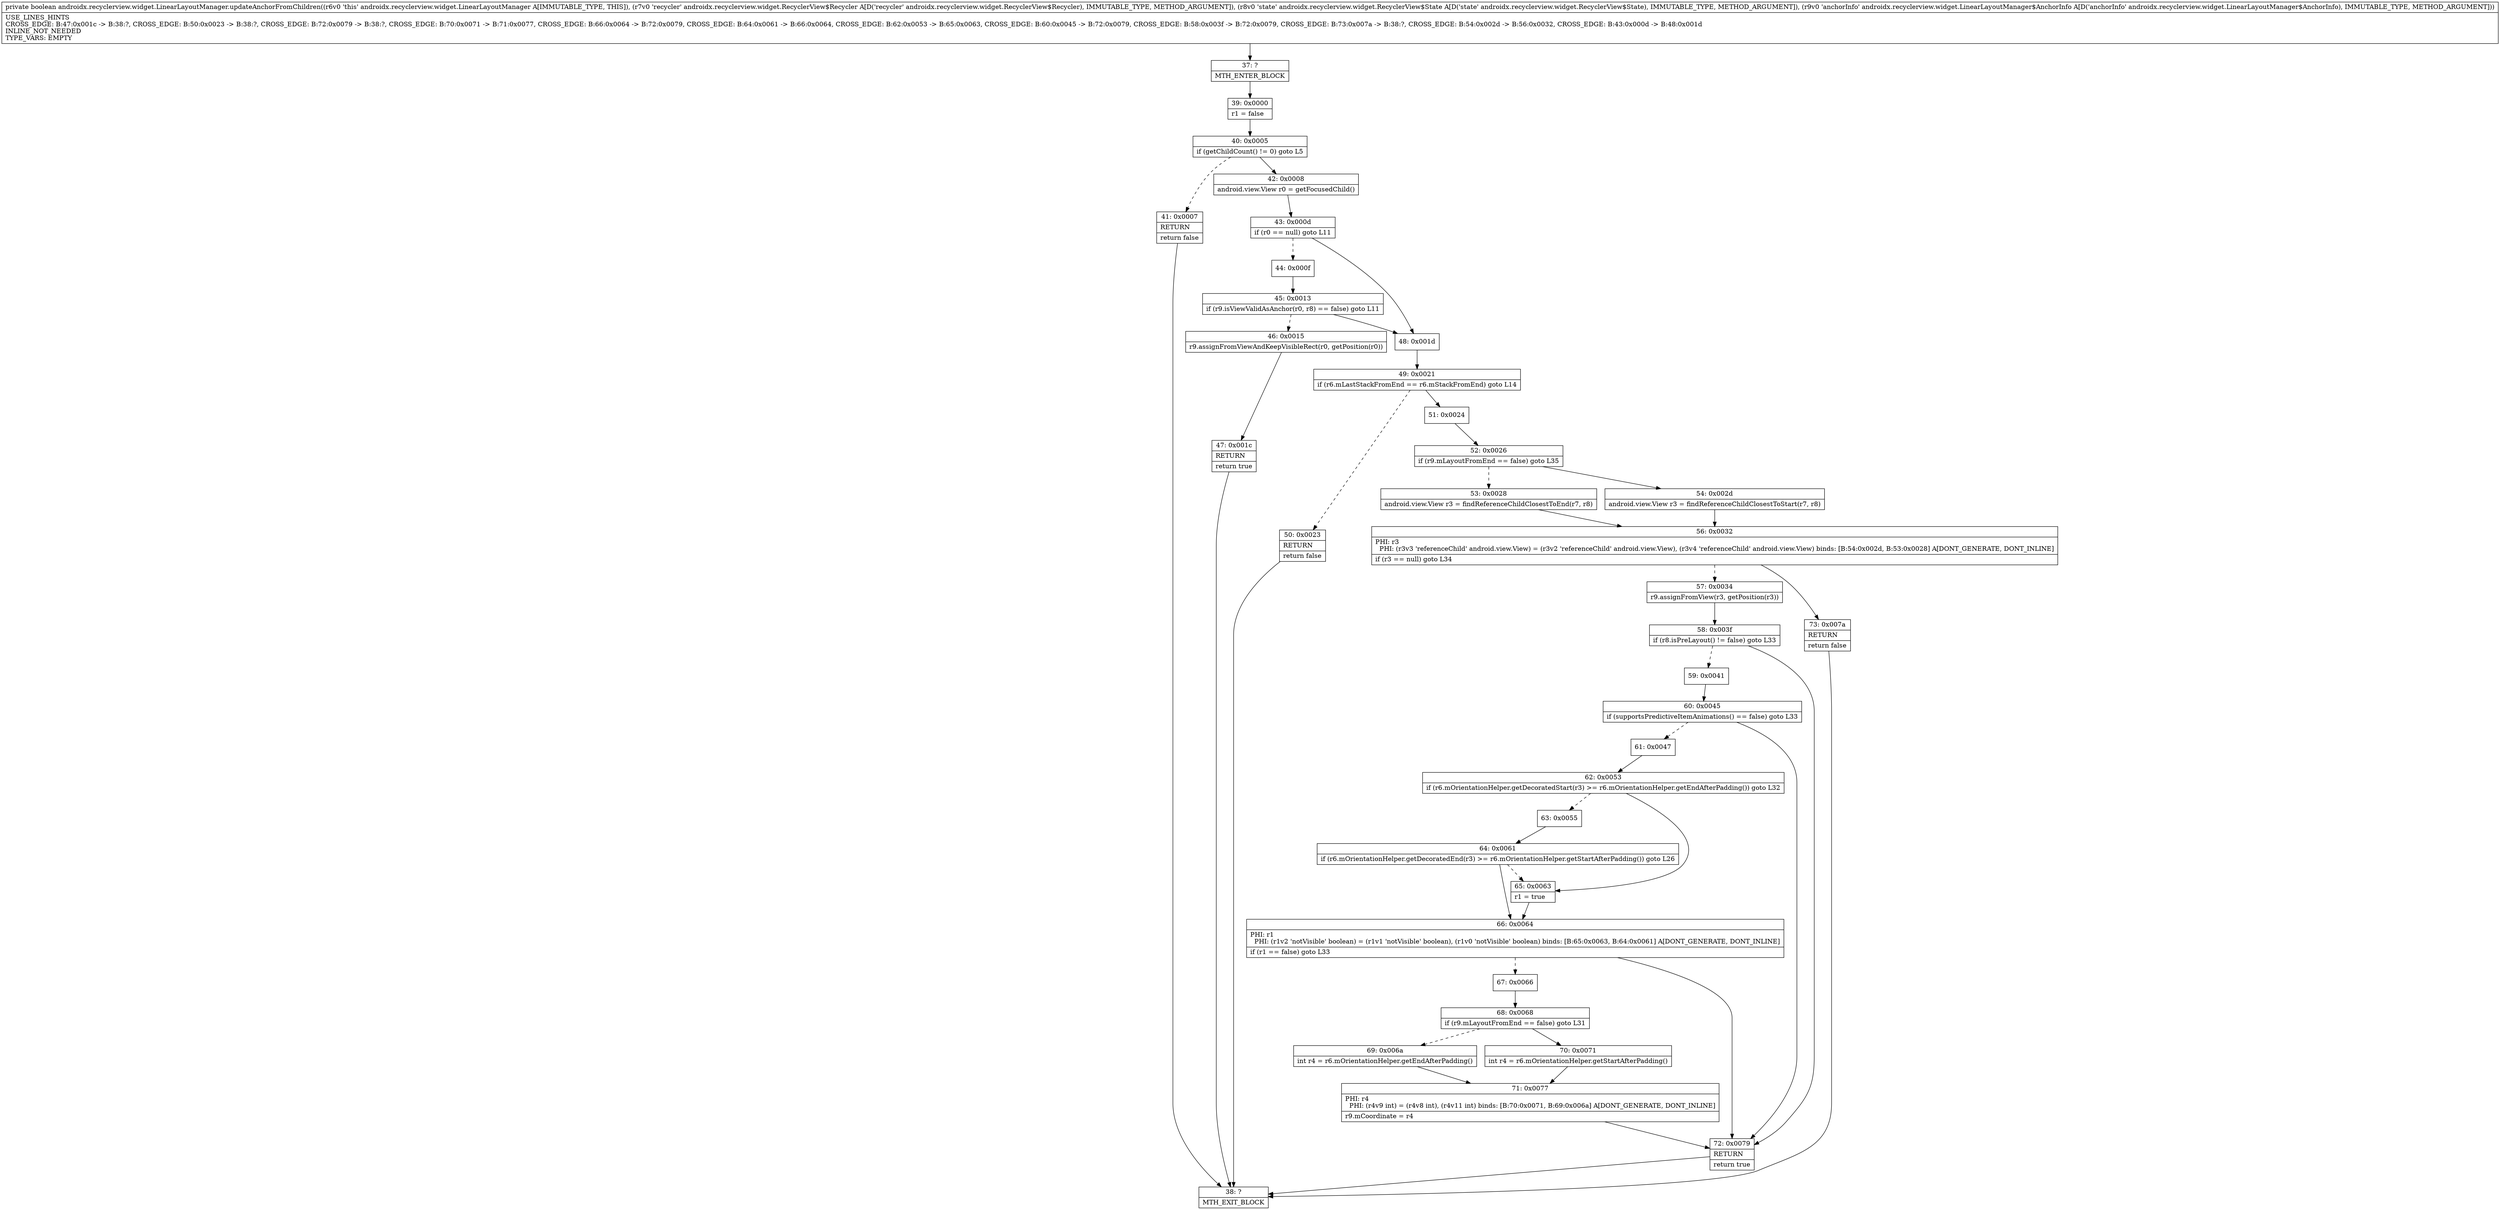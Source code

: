 digraph "CFG forandroidx.recyclerview.widget.LinearLayoutManager.updateAnchorFromChildren(Landroidx\/recyclerview\/widget\/RecyclerView$Recycler;Landroidx\/recyclerview\/widget\/RecyclerView$State;Landroidx\/recyclerview\/widget\/LinearLayoutManager$AnchorInfo;)Z" {
Node_37 [shape=record,label="{37\:\ ?|MTH_ENTER_BLOCK\l}"];
Node_39 [shape=record,label="{39\:\ 0x0000|r1 = false\l}"];
Node_40 [shape=record,label="{40\:\ 0x0005|if (getChildCount() != 0) goto L5\l}"];
Node_41 [shape=record,label="{41\:\ 0x0007|RETURN\l|return false\l}"];
Node_38 [shape=record,label="{38\:\ ?|MTH_EXIT_BLOCK\l}"];
Node_42 [shape=record,label="{42\:\ 0x0008|android.view.View r0 = getFocusedChild()\l}"];
Node_43 [shape=record,label="{43\:\ 0x000d|if (r0 == null) goto L11\l}"];
Node_44 [shape=record,label="{44\:\ 0x000f}"];
Node_45 [shape=record,label="{45\:\ 0x0013|if (r9.isViewValidAsAnchor(r0, r8) == false) goto L11\l}"];
Node_46 [shape=record,label="{46\:\ 0x0015|r9.assignFromViewAndKeepVisibleRect(r0, getPosition(r0))\l}"];
Node_47 [shape=record,label="{47\:\ 0x001c|RETURN\l|return true\l}"];
Node_48 [shape=record,label="{48\:\ 0x001d}"];
Node_49 [shape=record,label="{49\:\ 0x0021|if (r6.mLastStackFromEnd == r6.mStackFromEnd) goto L14\l}"];
Node_50 [shape=record,label="{50\:\ 0x0023|RETURN\l|return false\l}"];
Node_51 [shape=record,label="{51\:\ 0x0024}"];
Node_52 [shape=record,label="{52\:\ 0x0026|if (r9.mLayoutFromEnd == false) goto L35\l}"];
Node_53 [shape=record,label="{53\:\ 0x0028|android.view.View r3 = findReferenceChildClosestToEnd(r7, r8)\l}"];
Node_56 [shape=record,label="{56\:\ 0x0032|PHI: r3 \l  PHI: (r3v3 'referenceChild' android.view.View) = (r3v2 'referenceChild' android.view.View), (r3v4 'referenceChild' android.view.View) binds: [B:54:0x002d, B:53:0x0028] A[DONT_GENERATE, DONT_INLINE]\l|if (r3 == null) goto L34\l}"];
Node_57 [shape=record,label="{57\:\ 0x0034|r9.assignFromView(r3, getPosition(r3))\l}"];
Node_58 [shape=record,label="{58\:\ 0x003f|if (r8.isPreLayout() != false) goto L33\l}"];
Node_59 [shape=record,label="{59\:\ 0x0041}"];
Node_60 [shape=record,label="{60\:\ 0x0045|if (supportsPredictiveItemAnimations() == false) goto L33\l}"];
Node_61 [shape=record,label="{61\:\ 0x0047}"];
Node_62 [shape=record,label="{62\:\ 0x0053|if (r6.mOrientationHelper.getDecoratedStart(r3) \>= r6.mOrientationHelper.getEndAfterPadding()) goto L32\l}"];
Node_63 [shape=record,label="{63\:\ 0x0055}"];
Node_64 [shape=record,label="{64\:\ 0x0061|if (r6.mOrientationHelper.getDecoratedEnd(r3) \>= r6.mOrientationHelper.getStartAfterPadding()) goto L26\l}"];
Node_66 [shape=record,label="{66\:\ 0x0064|PHI: r1 \l  PHI: (r1v2 'notVisible' boolean) = (r1v1 'notVisible' boolean), (r1v0 'notVisible' boolean) binds: [B:65:0x0063, B:64:0x0061] A[DONT_GENERATE, DONT_INLINE]\l|if (r1 == false) goto L33\l}"];
Node_67 [shape=record,label="{67\:\ 0x0066}"];
Node_68 [shape=record,label="{68\:\ 0x0068|if (r9.mLayoutFromEnd == false) goto L31\l}"];
Node_69 [shape=record,label="{69\:\ 0x006a|int r4 = r6.mOrientationHelper.getEndAfterPadding()\l}"];
Node_71 [shape=record,label="{71\:\ 0x0077|PHI: r4 \l  PHI: (r4v9 int) = (r4v8 int), (r4v11 int) binds: [B:70:0x0071, B:69:0x006a] A[DONT_GENERATE, DONT_INLINE]\l|r9.mCoordinate = r4\l}"];
Node_70 [shape=record,label="{70\:\ 0x0071|int r4 = r6.mOrientationHelper.getStartAfterPadding()\l}"];
Node_65 [shape=record,label="{65\:\ 0x0063|r1 = true\l}"];
Node_72 [shape=record,label="{72\:\ 0x0079|RETURN\l|return true\l}"];
Node_73 [shape=record,label="{73\:\ 0x007a|RETURN\l|return false\l}"];
Node_54 [shape=record,label="{54\:\ 0x002d|android.view.View r3 = findReferenceChildClosestToStart(r7, r8)\l}"];
MethodNode[shape=record,label="{private boolean androidx.recyclerview.widget.LinearLayoutManager.updateAnchorFromChildren((r6v0 'this' androidx.recyclerview.widget.LinearLayoutManager A[IMMUTABLE_TYPE, THIS]), (r7v0 'recycler' androidx.recyclerview.widget.RecyclerView$Recycler A[D('recycler' androidx.recyclerview.widget.RecyclerView$Recycler), IMMUTABLE_TYPE, METHOD_ARGUMENT]), (r8v0 'state' androidx.recyclerview.widget.RecyclerView$State A[D('state' androidx.recyclerview.widget.RecyclerView$State), IMMUTABLE_TYPE, METHOD_ARGUMENT]), (r9v0 'anchorInfo' androidx.recyclerview.widget.LinearLayoutManager$AnchorInfo A[D('anchorInfo' androidx.recyclerview.widget.LinearLayoutManager$AnchorInfo), IMMUTABLE_TYPE, METHOD_ARGUMENT]))  | USE_LINES_HINTS\lCROSS_EDGE: B:47:0x001c \-\> B:38:?, CROSS_EDGE: B:50:0x0023 \-\> B:38:?, CROSS_EDGE: B:72:0x0079 \-\> B:38:?, CROSS_EDGE: B:70:0x0071 \-\> B:71:0x0077, CROSS_EDGE: B:66:0x0064 \-\> B:72:0x0079, CROSS_EDGE: B:64:0x0061 \-\> B:66:0x0064, CROSS_EDGE: B:62:0x0053 \-\> B:65:0x0063, CROSS_EDGE: B:60:0x0045 \-\> B:72:0x0079, CROSS_EDGE: B:58:0x003f \-\> B:72:0x0079, CROSS_EDGE: B:73:0x007a \-\> B:38:?, CROSS_EDGE: B:54:0x002d \-\> B:56:0x0032, CROSS_EDGE: B:43:0x000d \-\> B:48:0x001d\lINLINE_NOT_NEEDED\lTYPE_VARS: EMPTY\l}"];
MethodNode -> Node_37;Node_37 -> Node_39;
Node_39 -> Node_40;
Node_40 -> Node_41[style=dashed];
Node_40 -> Node_42;
Node_41 -> Node_38;
Node_42 -> Node_43;
Node_43 -> Node_44[style=dashed];
Node_43 -> Node_48;
Node_44 -> Node_45;
Node_45 -> Node_46[style=dashed];
Node_45 -> Node_48;
Node_46 -> Node_47;
Node_47 -> Node_38;
Node_48 -> Node_49;
Node_49 -> Node_50[style=dashed];
Node_49 -> Node_51;
Node_50 -> Node_38;
Node_51 -> Node_52;
Node_52 -> Node_53[style=dashed];
Node_52 -> Node_54;
Node_53 -> Node_56;
Node_56 -> Node_57[style=dashed];
Node_56 -> Node_73;
Node_57 -> Node_58;
Node_58 -> Node_59[style=dashed];
Node_58 -> Node_72;
Node_59 -> Node_60;
Node_60 -> Node_61[style=dashed];
Node_60 -> Node_72;
Node_61 -> Node_62;
Node_62 -> Node_63[style=dashed];
Node_62 -> Node_65;
Node_63 -> Node_64;
Node_64 -> Node_65[style=dashed];
Node_64 -> Node_66;
Node_66 -> Node_67[style=dashed];
Node_66 -> Node_72;
Node_67 -> Node_68;
Node_68 -> Node_69[style=dashed];
Node_68 -> Node_70;
Node_69 -> Node_71;
Node_71 -> Node_72;
Node_70 -> Node_71;
Node_65 -> Node_66;
Node_72 -> Node_38;
Node_73 -> Node_38;
Node_54 -> Node_56;
}

